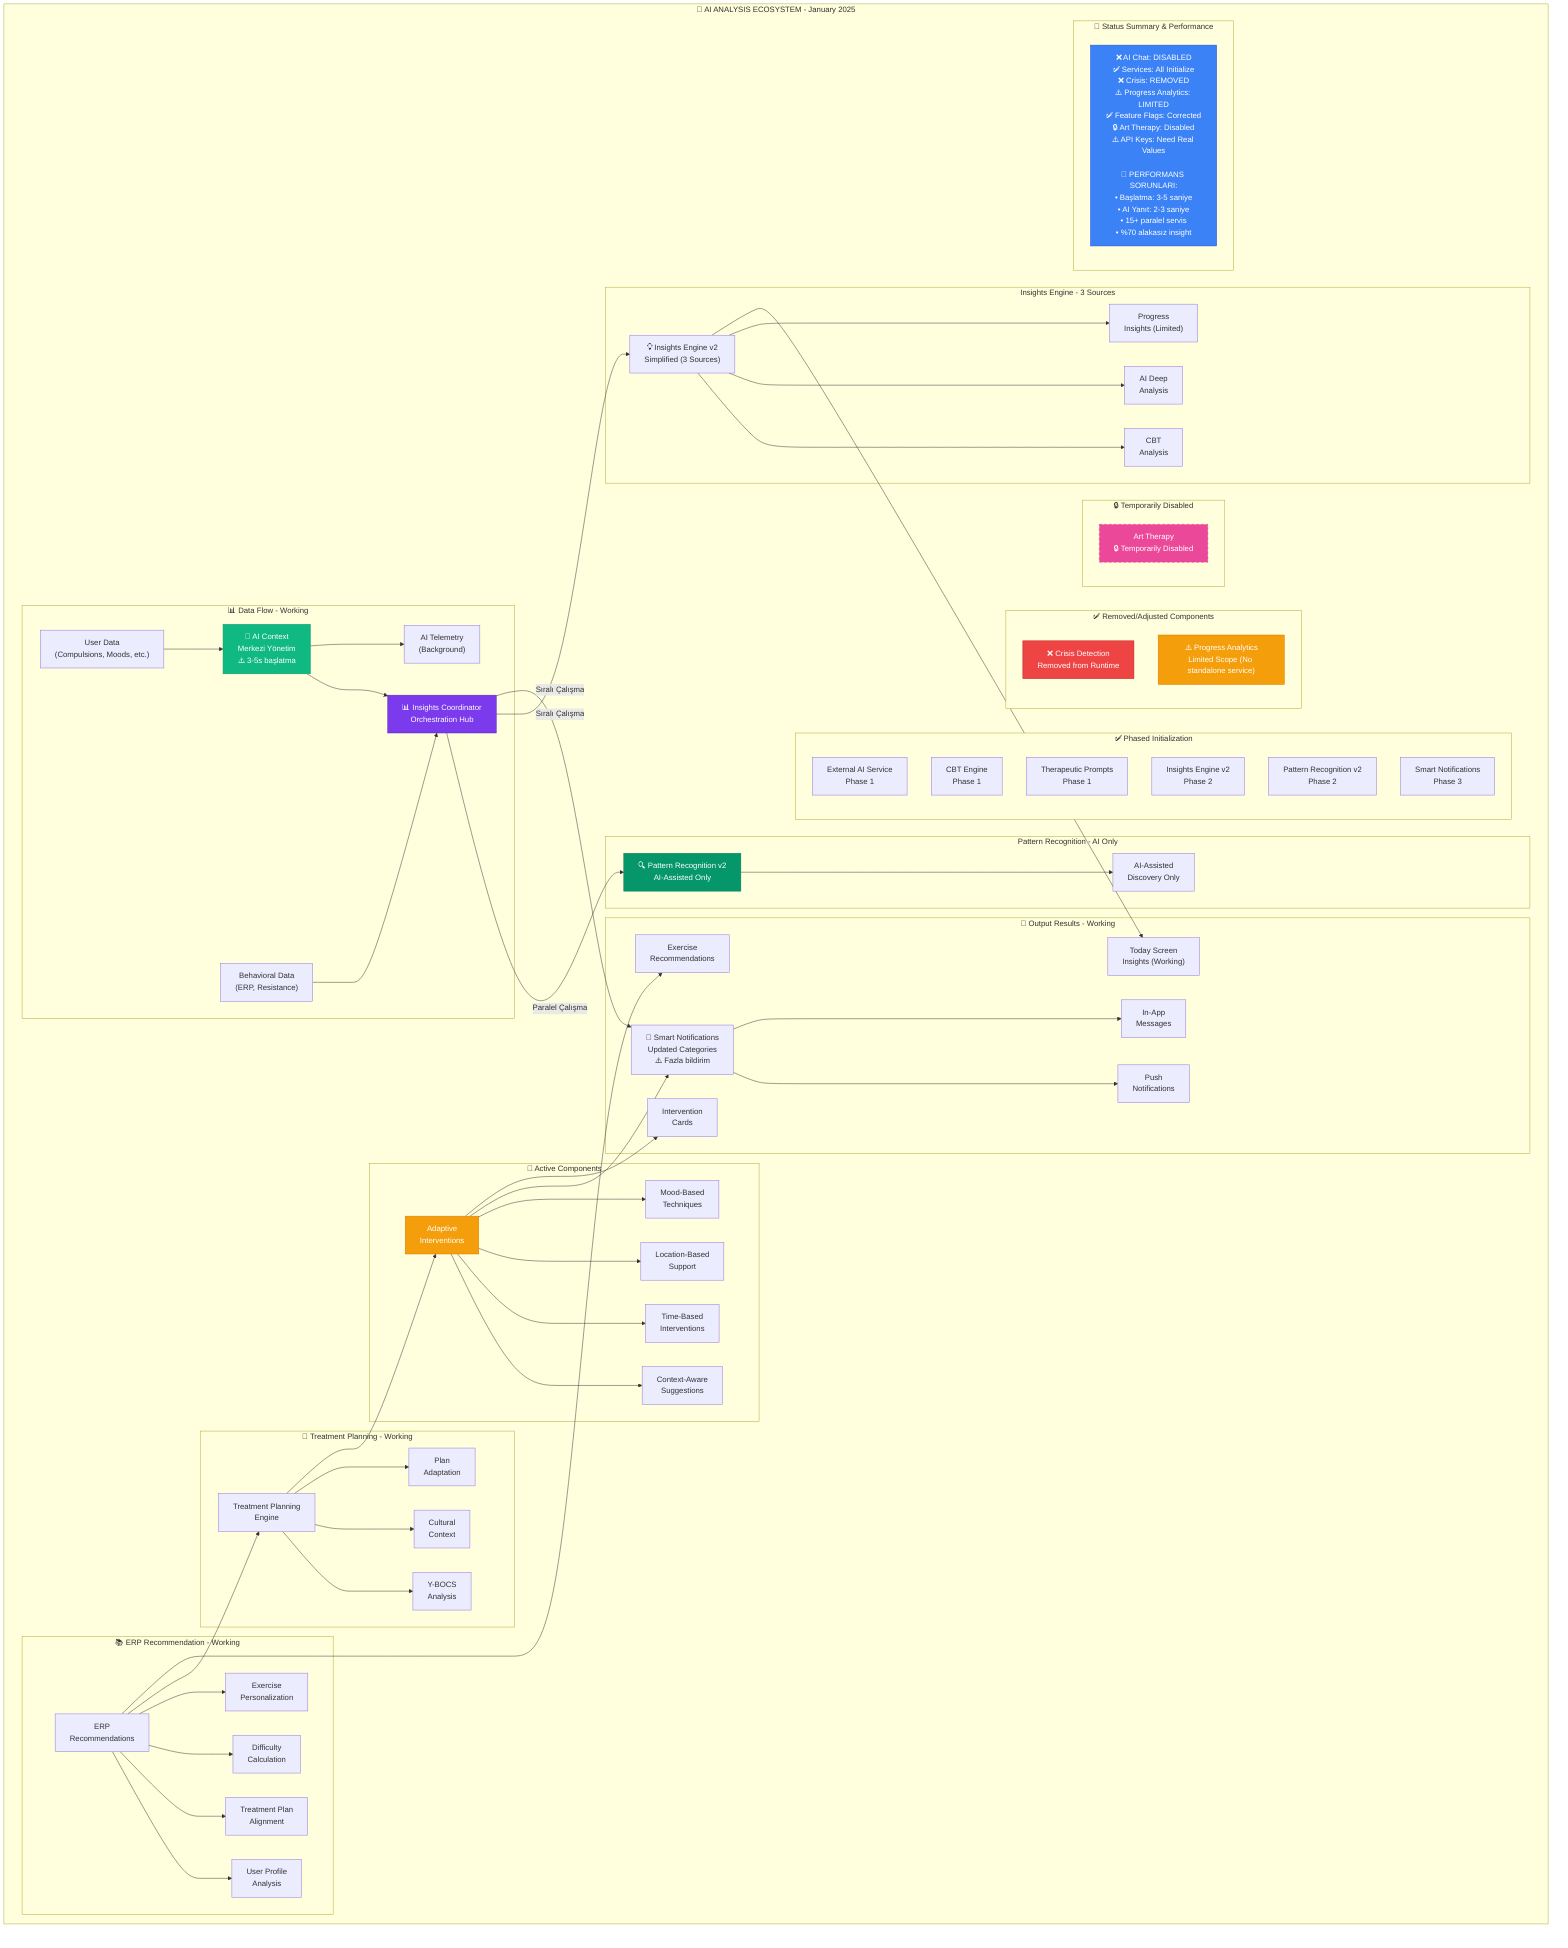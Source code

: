 graph TB
    subgraph "🧠 AI ANALYSIS ECOSYSTEM - January 2025"
        AI_CONTEXT["🎯 AI Context<br/>Merkezi Yönetim<br/>⚠️ 3-5s başlatma"]
        
        AI_CONTEXT --> INSIGHTS_COORD["📊 Insights Coordinator<br/>Orchestration Hub"]
        
        INSIGHTS_COORD --> |"Paralel Çalışma"| PATTERN_REC["🔍 Pattern Recognition v2<br/>AI-Assisted Only"]
        INSIGHTS_COORD --> |"Sıralı Çalışma"| INSIGHTS_ENGINE["💡 Insights Engine v2<br/>Simplified (3 Sources)"]
        INSIGHTS_COORD --> |"Sıralı Çalışma"| SMART_NOTIF["🔔 Smart Notifications<br/>Updated Categories<br/>⚠️ Fazla bildirim"]
        
        subgraph "✅ Phased Initialization"
            EXTERNAL_AI["External AI Service<br/>Phase 1"]
            CBT_ENGINE["CBT Engine<br/>Phase 1"]
            THERAPEUTIC["Therapeutic Prompts<br/>Phase 1"]
            INSIGHTS_V2["Insights Engine v2<br/>Phase 2"]
            PATTERN_V2["Pattern Recognition v2<br/>Phase 2"]
            SMART_NOTIF_INIT["Smart Notifications<br/>Phase 3"]
        end
        
        subgraph "Pattern Recognition - AI Only"
            PATTERN_REC --> AI_ASSISTED["AI-Assisted<br/>Discovery Only"]
        end
        
        
        
        subgraph "Insights Engine - 3 Sources"
            INSIGHTS_ENGINE --> CBT_INSIGHTS["CBT<br/>Analysis"]
            INSIGHTS_ENGINE --> AI_DEEP["AI Deep<br/>Analysis"]
            INSIGHTS_ENGINE --> PROGRESS_INSIGHTS["Progress<br/>Insights (Limited)"]
        end
        
        subgraph "✅ Removed/Adjusted Components"
            CRISIS_REMOVED["❌ Crisis Detection<br/>Removed from Runtime"]
            PROGRESS_LIMITED["⚠️ Progress Analytics<br/>Limited Scope (No standalone service)"]
        end
        
        subgraph "🔄 Active Components"
            ADAPTIVE_INT["Adaptive<br/>Interventions"]
            ADAPTIVE_INT --> CONTEXT_AWARE["Context-Aware<br/>Suggestions"]
            ADAPTIVE_INT --> TIME_BASED["Time-Based<br/>Interventions"]
            ADAPTIVE_INT --> LOCATION_BASED["Location-Based<br/>Support"]
            ADAPTIVE_INT --> MOOD_BASED["Mood-Based<br/>Techniques"]
        end
        
        subgraph "📚 ERP Recommendation - Working"
            ERP_REC["ERP<br/>Recommendations"]
            ERP_REC --> USER_PROFILE["User Profile<br/>Analysis"]
            ERP_REC --> TREATMENT_PLAN["Treatment Plan<br/>Alignment"]
            ERP_REC --> DIFFICULTY_CALC["Difficulty<br/>Calculation"]
            ERP_REC --> PERSONALIZATION["Exercise<br/>Personalization"]
        end
        
        subgraph "🧬 Treatment Planning - Working"
            TREATMENT_PLAN_ENG["Treatment Planning<br/>Engine"]
            TREATMENT_PLAN_ENG --> YBOCS_ANALYSIS["Y-BOCS<br/>Analysis"]
            TREATMENT_PLAN_ENG --> CULTURAL_CONTEXT["Cultural<br/>Context"]
            TREATMENT_PLAN_ENG --> PLAN_ADAPTATION["Plan<br/>Adaptation"]
        end
        
        subgraph "🔒 Temporarily Disabled"
            ART_THERAPY["Art Therapy<br/>🔒 Temporarily Disabled"]
        end
        
        ADAPTIVE_INT --> SMART_NOTIF
        ERP_REC --> TREATMENT_PLAN_ENG
        TREATMENT_PLAN_ENG --> ADAPTIVE_INT
        
        subgraph "📊 Data Flow - Working"
            USER_DATA["User Data<br/>(Compulsions, Moods, etc.)"]
            USER_DATA --> AI_CONTEXT
            
            BEHAVIORAL_DATA["Behavioral Data<br/>(ERP, Resistance)"]
            BEHAVIORAL_DATA --> INSIGHTS_COORD
            
            TELEMETRY["AI Telemetry<br/>(Background)"]
            AI_CONTEXT --> TELEMETRY
        end
        
        subgraph "🎯 Output Results - Working"
            SMART_NOTIF --> PUSH_NOTIF["Push<br/>Notifications"]
            SMART_NOTIF --> IN_APP["In-App<br/>Messages"]
            
            INSIGHTS_ENGINE --> TODAY_INSIGHTS["Today Screen<br/>Insights (Working)"]
            
            
            ADAPTIVE_INT --> INTERVENTION_CARDS["Intervention<br/>Cards"]
            ERP_REC --> EXERCISE_LIST["Exercise<br/>Recommendations"]
        end
        
        subgraph "🚀 Status Summary & Performance"
            STATUS["❌ AI Chat: DISABLED<br/>✅ Services: All Initialize<br/>❌ Crisis: REMOVED<br/>⚠️ Progress Analytics: LIMITED<br/>✅ Feature Flags: Corrected<br/>🔒 Art Therapy: Disabled<br/>⚠️ API Keys: Need Real Values<br/><br/>🔴 PERFORMANS SORUNLARI:<br/>• Başlatma: 3-5 saniye<br/>• AI Yanıt: 2-3 saniye<br/>• 15+ paralel servis<br/>• %70 alakasız insight"]
        end
    end
    
    style AI_CONTEXT fill:#10B981,stroke:#059669,color:#fff
    style INSIGHTS_COORD fill:#7C3AED,stroke:#5B21B6,color:#fff
    style PATTERN_REC fill:#059669,stroke:#047857,color:#fff
    style ADAPTIVE_INT fill:#F59E0B,stroke:#D97706,color:#fff
    style CRISIS_REMOVED fill:#EF4444,stroke:#B91C1C,color:#fff
    style ART_THERAPY fill:#EC4899,stroke:#DB2777,color:#fff,stroke-dasharray: 5 5
    style STATUS fill:#3B82F6,stroke:#1D4ED8,color:#fff
    style PROGRESS_LIMITED fill:#F59E0B,stroke:#D97706,color:#fff